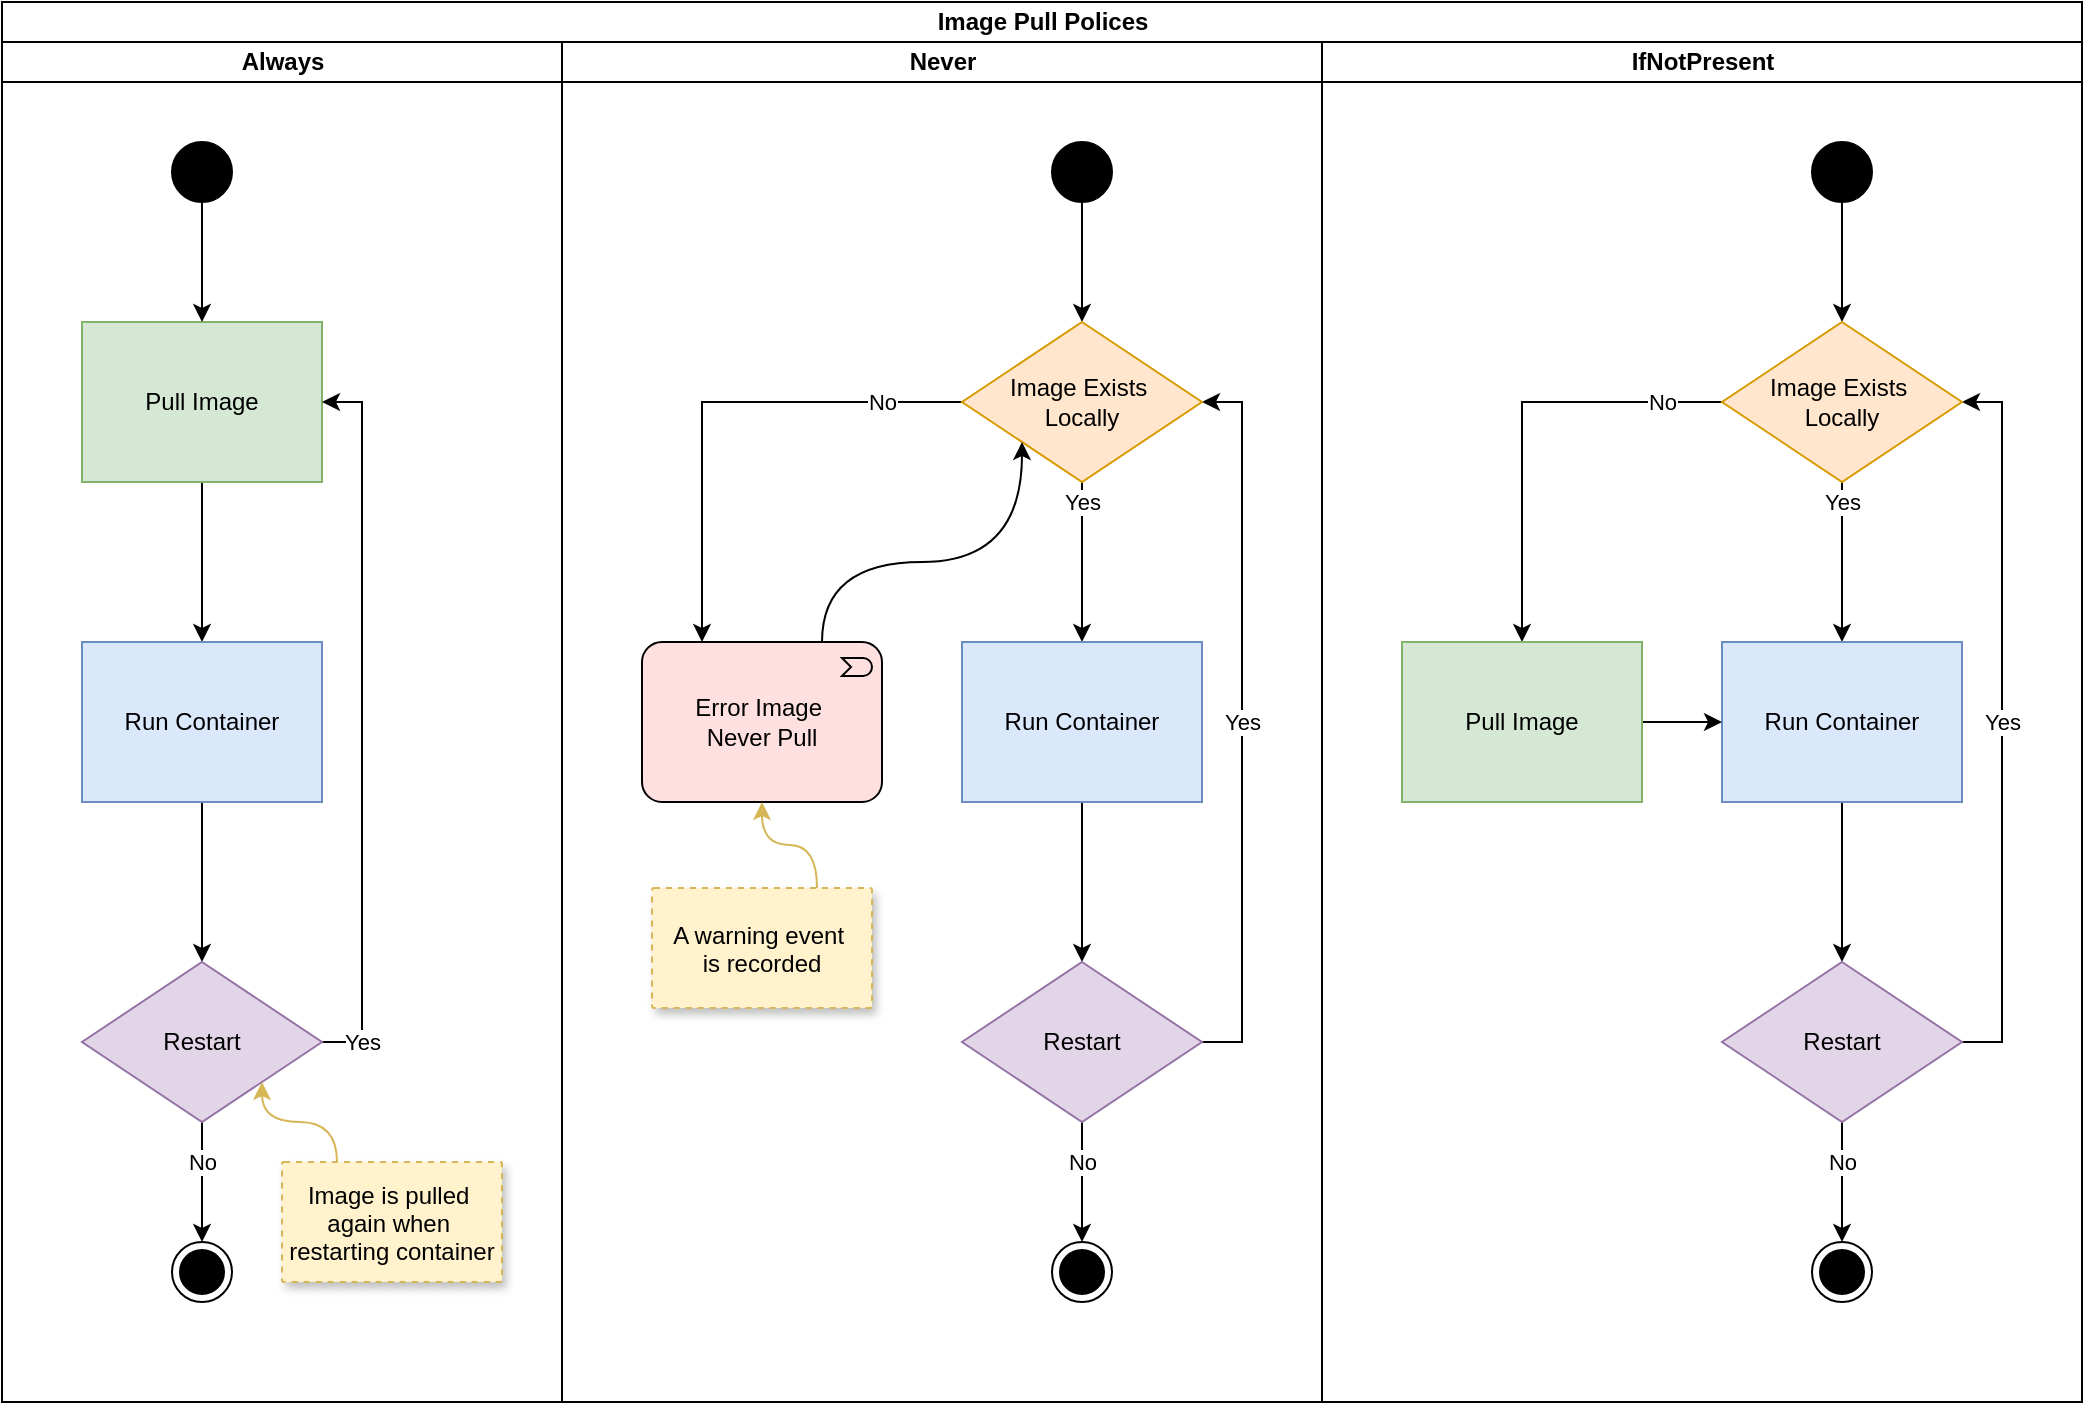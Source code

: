 <mxfile version="24.7.15">
  <diagram name="image-pull" id="XsPK9l1ibMwrTlhPn4SU">
    <mxGraphModel dx="1434" dy="738" grid="1" gridSize="10" guides="1" tooltips="1" connect="1" arrows="1" fold="1" page="1" pageScale="1" pageWidth="850" pageHeight="1100" math="0" shadow="0">
      <root>
        <mxCell id="0" />
        <mxCell id="1" parent="0" />
        <mxCell id="p3y90NvniDVgKJm5j4r2-11" value="Image Pull Polices" style="swimlane;childLayout=stackLayout;resizeParent=1;resizeParentMax=0;startSize=20;html=1;" vertex="1" parent="1">
          <mxGeometry x="80" y="40" width="1040" height="700" as="geometry" />
        </mxCell>
        <mxCell id="p3y90NvniDVgKJm5j4r2-12" value="Always" style="swimlane;startSize=20;html=1;" vertex="1" parent="p3y90NvniDVgKJm5j4r2-11">
          <mxGeometry y="20" width="280" height="680" as="geometry" />
        </mxCell>
        <mxCell id="p3y90NvniDVgKJm5j4r2-3" value="" style="edgeStyle=orthogonalEdgeStyle;rounded=0;orthogonalLoop=1;jettySize=auto;html=1;" edge="1" parent="p3y90NvniDVgKJm5j4r2-12" source="p3y90NvniDVgKJm5j4r2-1" target="p3y90NvniDVgKJm5j4r2-2">
          <mxGeometry relative="1" as="geometry" />
        </mxCell>
        <mxCell id="p3y90NvniDVgKJm5j4r2-1" value="Pull Image" style="rounded=0;whiteSpace=wrap;html=1;fillColor=#d5e8d4;strokeColor=#82b366;" vertex="1" parent="p3y90NvniDVgKJm5j4r2-12">
          <mxGeometry x="40" y="140" width="120" height="80" as="geometry" />
        </mxCell>
        <mxCell id="p3y90NvniDVgKJm5j4r2-5" value="" style="edgeStyle=orthogonalEdgeStyle;rounded=0;orthogonalLoop=1;jettySize=auto;html=1;" edge="1" parent="p3y90NvniDVgKJm5j4r2-12" source="p3y90NvniDVgKJm5j4r2-2" target="p3y90NvniDVgKJm5j4r2-4">
          <mxGeometry relative="1" as="geometry" />
        </mxCell>
        <mxCell id="p3y90NvniDVgKJm5j4r2-2" value="Run Container" style="rounded=0;whiteSpace=wrap;html=1;fillColor=#dae8fc;strokeColor=#6c8ebf;" vertex="1" parent="p3y90NvniDVgKJm5j4r2-12">
          <mxGeometry x="40" y="300" width="120" height="80" as="geometry" />
        </mxCell>
        <mxCell id="p3y90NvniDVgKJm5j4r2-8" value="Yes" style="edgeStyle=orthogonalEdgeStyle;rounded=0;orthogonalLoop=1;jettySize=auto;html=1;exitX=1;exitY=0.5;exitDx=0;exitDy=0;entryX=1;entryY=0.5;entryDx=0;entryDy=0;" edge="1" parent="p3y90NvniDVgKJm5j4r2-12" source="p3y90NvniDVgKJm5j4r2-4" target="p3y90NvniDVgKJm5j4r2-1">
          <mxGeometry x="-0.889" relative="1" as="geometry">
            <mxPoint as="offset" />
          </mxGeometry>
        </mxCell>
        <mxCell id="p3y90NvniDVgKJm5j4r2-10" value="No" style="edgeStyle=orthogonalEdgeStyle;rounded=0;orthogonalLoop=1;jettySize=auto;html=1;exitX=0.5;exitY=1;exitDx=0;exitDy=0;" edge="1" parent="p3y90NvniDVgKJm5j4r2-12" source="p3y90NvniDVgKJm5j4r2-4" target="p3y90NvniDVgKJm5j4r2-9">
          <mxGeometry x="-0.333" relative="1" as="geometry">
            <mxPoint as="offset" />
          </mxGeometry>
        </mxCell>
        <mxCell id="p3y90NvniDVgKJm5j4r2-4" value="Restart" style="rhombus;whiteSpace=wrap;html=1;fillColor=#e1d5e7;strokeColor=#9673a6;rounded=0;" vertex="1" parent="p3y90NvniDVgKJm5j4r2-12">
          <mxGeometry x="40" y="460" width="120" height="80" as="geometry" />
        </mxCell>
        <mxCell id="p3y90NvniDVgKJm5j4r2-7" style="edgeStyle=orthogonalEdgeStyle;rounded=0;orthogonalLoop=1;jettySize=auto;html=1;" edge="1" parent="p3y90NvniDVgKJm5j4r2-12" source="p3y90NvniDVgKJm5j4r2-6" target="p3y90NvniDVgKJm5j4r2-1">
          <mxGeometry relative="1" as="geometry" />
        </mxCell>
        <mxCell id="p3y90NvniDVgKJm5j4r2-6" value="" style="ellipse;fillColor=strokeColor;html=1;" vertex="1" parent="p3y90NvniDVgKJm5j4r2-12">
          <mxGeometry x="85" y="50" width="30" height="30" as="geometry" />
        </mxCell>
        <mxCell id="p3y90NvniDVgKJm5j4r2-9" value="" style="ellipse;html=1;shape=endState;fillColor=strokeColor;" vertex="1" parent="p3y90NvniDVgKJm5j4r2-12">
          <mxGeometry x="85" y="600" width="30" height="30" as="geometry" />
        </mxCell>
        <mxCell id="p3y90NvniDVgKJm5j4r2-55" style="edgeStyle=orthogonalEdgeStyle;rounded=0;orthogonalLoop=1;jettySize=auto;html=1;exitX=0.25;exitY=0;exitDx=0;exitDy=0;entryX=1;entryY=1;entryDx=0;entryDy=0;curved=1;fillColor=#fff2cc;strokeColor=#d6b656;" edge="1" parent="p3y90NvniDVgKJm5j4r2-12" source="p3y90NvniDVgKJm5j4r2-51" target="p3y90NvniDVgKJm5j4r2-4">
          <mxGeometry relative="1" as="geometry" />
        </mxCell>
        <mxCell id="p3y90NvniDVgKJm5j4r2-51" value="Image is pulled &#xa;again when &#xa;restarting container" style="strokeColor=#d6b656;shadow=1;strokeWidth=1;rounded=1;absoluteArcSize=1;arcSize=2;fillColor=#fff2cc;dashed=1;" vertex="1" parent="p3y90NvniDVgKJm5j4r2-12">
          <mxGeometry x="140" y="560" width="110" height="60" as="geometry" />
        </mxCell>
        <mxCell id="p3y90NvniDVgKJm5j4r2-13" value="Never" style="swimlane;startSize=20;html=1;" vertex="1" parent="p3y90NvniDVgKJm5j4r2-11">
          <mxGeometry x="280" y="20" width="380" height="680" as="geometry" />
        </mxCell>
        <mxCell id="p3y90NvniDVgKJm5j4r2-15" value="Yes" style="edgeStyle=orthogonalEdgeStyle;rounded=0;orthogonalLoop=1;jettySize=auto;html=1;exitX=0.5;exitY=1;exitDx=0;exitDy=0;" edge="1" parent="p3y90NvniDVgKJm5j4r2-13" source="p3y90NvniDVgKJm5j4r2-25" target="p3y90NvniDVgKJm5j4r2-18">
          <mxGeometry x="-0.75" relative="1" as="geometry">
            <mxPoint x="260" y="220" as="sourcePoint" />
            <mxPoint as="offset" />
          </mxGeometry>
        </mxCell>
        <mxCell id="p3y90NvniDVgKJm5j4r2-17" value="" style="edgeStyle=orthogonalEdgeStyle;rounded=0;orthogonalLoop=1;jettySize=auto;html=1;" edge="1" parent="p3y90NvniDVgKJm5j4r2-13" source="p3y90NvniDVgKJm5j4r2-18" target="p3y90NvniDVgKJm5j4r2-21">
          <mxGeometry relative="1" as="geometry" />
        </mxCell>
        <mxCell id="p3y90NvniDVgKJm5j4r2-18" value="Run Container" style="rounded=0;whiteSpace=wrap;html=1;fillColor=#dae8fc;strokeColor=#6c8ebf;" vertex="1" parent="p3y90NvniDVgKJm5j4r2-13">
          <mxGeometry x="200" y="300" width="120" height="80" as="geometry" />
        </mxCell>
        <mxCell id="p3y90NvniDVgKJm5j4r2-19" value="Yes" style="edgeStyle=orthogonalEdgeStyle;rounded=0;orthogonalLoop=1;jettySize=auto;html=1;exitX=1;exitY=0.5;exitDx=0;exitDy=0;entryX=1;entryY=0.5;entryDx=0;entryDy=0;" edge="1" parent="p3y90NvniDVgKJm5j4r2-13" source="p3y90NvniDVgKJm5j4r2-21" target="p3y90NvniDVgKJm5j4r2-25">
          <mxGeometry relative="1" as="geometry">
            <mxPoint x="320" y="180" as="targetPoint" />
          </mxGeometry>
        </mxCell>
        <mxCell id="p3y90NvniDVgKJm5j4r2-20" value="No" style="edgeStyle=orthogonalEdgeStyle;rounded=0;orthogonalLoop=1;jettySize=auto;html=1;exitX=0.5;exitY=1;exitDx=0;exitDy=0;" edge="1" parent="p3y90NvniDVgKJm5j4r2-13" source="p3y90NvniDVgKJm5j4r2-21" target="p3y90NvniDVgKJm5j4r2-24">
          <mxGeometry x="-0.333" relative="1" as="geometry">
            <mxPoint as="offset" />
          </mxGeometry>
        </mxCell>
        <mxCell id="p3y90NvniDVgKJm5j4r2-21" value="Restart" style="rhombus;whiteSpace=wrap;html=1;fillColor=#e1d5e7;strokeColor=#9673a6;rounded=0;" vertex="1" parent="p3y90NvniDVgKJm5j4r2-13">
          <mxGeometry x="200" y="460" width="120" height="80" as="geometry" />
        </mxCell>
        <mxCell id="p3y90NvniDVgKJm5j4r2-26" value="" style="edgeStyle=orthogonalEdgeStyle;rounded=0;orthogonalLoop=1;jettySize=auto;html=1;" edge="1" parent="p3y90NvniDVgKJm5j4r2-13" source="p3y90NvniDVgKJm5j4r2-23" target="p3y90NvniDVgKJm5j4r2-25">
          <mxGeometry relative="1" as="geometry" />
        </mxCell>
        <mxCell id="p3y90NvniDVgKJm5j4r2-23" value="" style="ellipse;fillColor=strokeColor;html=1;" vertex="1" parent="p3y90NvniDVgKJm5j4r2-13">
          <mxGeometry x="245" y="50" width="30" height="30" as="geometry" />
        </mxCell>
        <mxCell id="p3y90NvniDVgKJm5j4r2-24" value="" style="ellipse;html=1;shape=endState;fillColor=strokeColor;" vertex="1" parent="p3y90NvniDVgKJm5j4r2-13">
          <mxGeometry x="245" y="600" width="30" height="30" as="geometry" />
        </mxCell>
        <mxCell id="p3y90NvniDVgKJm5j4r2-28" value="No" style="edgeStyle=orthogonalEdgeStyle;rounded=0;orthogonalLoop=1;jettySize=auto;html=1;exitX=0;exitY=0.5;exitDx=0;exitDy=0;entryX=0.25;entryY=0;entryDx=0;entryDy=0;entryPerimeter=0;" edge="1" parent="p3y90NvniDVgKJm5j4r2-13" source="p3y90NvniDVgKJm5j4r2-25" target="p3y90NvniDVgKJm5j4r2-47">
          <mxGeometry x="-0.68" relative="1" as="geometry">
            <mxPoint x="100" y="300" as="targetPoint" />
            <mxPoint as="offset" />
          </mxGeometry>
        </mxCell>
        <mxCell id="p3y90NvniDVgKJm5j4r2-25" value="Image Exists&amp;nbsp;&lt;br&gt;Locally" style="rhombus;whiteSpace=wrap;html=1;fillColor=#ffe6cc;strokeColor=#d79b00;" vertex="1" parent="p3y90NvniDVgKJm5j4r2-13">
          <mxGeometry x="200" y="140" width="120" height="80" as="geometry" />
        </mxCell>
        <mxCell id="p3y90NvniDVgKJm5j4r2-29" style="edgeStyle=orthogonalEdgeStyle;rounded=0;orthogonalLoop=1;jettySize=auto;html=1;exitX=0.75;exitY=0;exitDx=0;exitDy=0;entryX=0;entryY=1;entryDx=0;entryDy=0;exitPerimeter=0;curved=1;" edge="1" parent="p3y90NvniDVgKJm5j4r2-13" source="p3y90NvniDVgKJm5j4r2-47" target="p3y90NvniDVgKJm5j4r2-25">
          <mxGeometry relative="1" as="geometry">
            <mxPoint x="140" y="300" as="sourcePoint" />
            <mxPoint x="210" y="150" as="targetPoint" />
          </mxGeometry>
        </mxCell>
        <mxCell id="p3y90NvniDVgKJm5j4r2-47" value="Error Image&amp;nbsp;&lt;div&gt;Never Pull&lt;/div&gt;" style="html=1;outlineConnect=0;whiteSpace=wrap;fillColor=#FFE0E0;shape=mxgraph.archimate3.application;appType=event;archiType=rounded;" vertex="1" parent="p3y90NvniDVgKJm5j4r2-13">
          <mxGeometry x="40" y="300" width="120" height="80" as="geometry" />
        </mxCell>
        <mxCell id="p3y90NvniDVgKJm5j4r2-53" value="A warning event &#xa;is recorded" style="strokeColor=#d6b656;shadow=1;strokeWidth=1;rounded=1;absoluteArcSize=1;arcSize=2;fillColor=#fff2cc;dashed=1;" vertex="1" parent="p3y90NvniDVgKJm5j4r2-13">
          <mxGeometry x="45" y="423" width="110" height="60" as="geometry" />
        </mxCell>
        <mxCell id="p3y90NvniDVgKJm5j4r2-54" style="edgeStyle=orthogonalEdgeStyle;rounded=0;orthogonalLoop=1;jettySize=auto;html=1;exitX=0.75;exitY=0;exitDx=0;exitDy=0;entryX=0.5;entryY=1;entryDx=0;entryDy=0;entryPerimeter=0;curved=1;fillColor=#fff2cc;strokeColor=#d6b656;" edge="1" parent="p3y90NvniDVgKJm5j4r2-13" source="p3y90NvniDVgKJm5j4r2-53" target="p3y90NvniDVgKJm5j4r2-47">
          <mxGeometry relative="1" as="geometry" />
        </mxCell>
        <mxCell id="p3y90NvniDVgKJm5j4r2-14" value="IfNotPresent" style="swimlane;startSize=20;html=1;" vertex="1" parent="p3y90NvniDVgKJm5j4r2-11">
          <mxGeometry x="660" y="20" width="380" height="680" as="geometry" />
        </mxCell>
        <mxCell id="p3y90NvniDVgKJm5j4r2-31" value="Yes" style="edgeStyle=orthogonalEdgeStyle;rounded=0;orthogonalLoop=1;jettySize=auto;html=1;exitX=0.5;exitY=1;exitDx=0;exitDy=0;" edge="1" parent="p3y90NvniDVgKJm5j4r2-14" source="p3y90NvniDVgKJm5j4r2-41" target="p3y90NvniDVgKJm5j4r2-33">
          <mxGeometry x="-0.75" relative="1" as="geometry">
            <mxPoint x="260" y="220" as="sourcePoint" />
            <mxPoint as="offset" />
          </mxGeometry>
        </mxCell>
        <mxCell id="p3y90NvniDVgKJm5j4r2-32" value="" style="edgeStyle=orthogonalEdgeStyle;rounded=0;orthogonalLoop=1;jettySize=auto;html=1;" edge="1" parent="p3y90NvniDVgKJm5j4r2-14" source="p3y90NvniDVgKJm5j4r2-33" target="p3y90NvniDVgKJm5j4r2-36">
          <mxGeometry relative="1" as="geometry" />
        </mxCell>
        <mxCell id="p3y90NvniDVgKJm5j4r2-33" value="Run Container" style="rounded=0;whiteSpace=wrap;html=1;fillColor=#dae8fc;strokeColor=#6c8ebf;" vertex="1" parent="p3y90NvniDVgKJm5j4r2-14">
          <mxGeometry x="200" y="300" width="120" height="80" as="geometry" />
        </mxCell>
        <mxCell id="p3y90NvniDVgKJm5j4r2-34" value="Yes" style="edgeStyle=orthogonalEdgeStyle;rounded=0;orthogonalLoop=1;jettySize=auto;html=1;exitX=1;exitY=0.5;exitDx=0;exitDy=0;entryX=1;entryY=0.5;entryDx=0;entryDy=0;" edge="1" parent="p3y90NvniDVgKJm5j4r2-14" source="p3y90NvniDVgKJm5j4r2-36" target="p3y90NvniDVgKJm5j4r2-41">
          <mxGeometry relative="1" as="geometry">
            <mxPoint x="320" y="180" as="targetPoint" />
          </mxGeometry>
        </mxCell>
        <mxCell id="p3y90NvniDVgKJm5j4r2-35" value="No" style="edgeStyle=orthogonalEdgeStyle;rounded=0;orthogonalLoop=1;jettySize=auto;html=1;exitX=0.5;exitY=1;exitDx=0;exitDy=0;" edge="1" parent="p3y90NvniDVgKJm5j4r2-14" source="p3y90NvniDVgKJm5j4r2-36" target="p3y90NvniDVgKJm5j4r2-39">
          <mxGeometry x="-0.333" relative="1" as="geometry">
            <mxPoint as="offset" />
          </mxGeometry>
        </mxCell>
        <mxCell id="p3y90NvniDVgKJm5j4r2-36" value="Restart" style="rhombus;whiteSpace=wrap;html=1;fillColor=#e1d5e7;strokeColor=#9673a6;rounded=0;" vertex="1" parent="p3y90NvniDVgKJm5j4r2-14">
          <mxGeometry x="200" y="460" width="120" height="80" as="geometry" />
        </mxCell>
        <mxCell id="p3y90NvniDVgKJm5j4r2-37" value="" style="edgeStyle=orthogonalEdgeStyle;rounded=0;orthogonalLoop=1;jettySize=auto;html=1;" edge="1" parent="p3y90NvniDVgKJm5j4r2-14" source="p3y90NvniDVgKJm5j4r2-38" target="p3y90NvniDVgKJm5j4r2-41">
          <mxGeometry relative="1" as="geometry" />
        </mxCell>
        <mxCell id="p3y90NvniDVgKJm5j4r2-38" value="" style="ellipse;fillColor=strokeColor;html=1;" vertex="1" parent="p3y90NvniDVgKJm5j4r2-14">
          <mxGeometry x="245" y="50" width="30" height="30" as="geometry" />
        </mxCell>
        <mxCell id="p3y90NvniDVgKJm5j4r2-39" value="" style="ellipse;html=1;shape=endState;fillColor=strokeColor;" vertex="1" parent="p3y90NvniDVgKJm5j4r2-14">
          <mxGeometry x="245" y="600" width="30" height="30" as="geometry" />
        </mxCell>
        <mxCell id="p3y90NvniDVgKJm5j4r2-40" value="No" style="edgeStyle=orthogonalEdgeStyle;rounded=0;orthogonalLoop=1;jettySize=auto;html=1;exitX=0;exitY=0.5;exitDx=0;exitDy=0;entryX=0.5;entryY=0;entryDx=0;entryDy=0;" edge="1" parent="p3y90NvniDVgKJm5j4r2-14" source="p3y90NvniDVgKJm5j4r2-41" target="p3y90NvniDVgKJm5j4r2-44">
          <mxGeometry x="-0.727" relative="1" as="geometry">
            <mxPoint x="180" y="230" as="targetPoint" />
            <mxPoint as="offset" />
          </mxGeometry>
        </mxCell>
        <mxCell id="p3y90NvniDVgKJm5j4r2-41" value="Image Exists&amp;nbsp;&lt;br&gt;Locally" style="rhombus;whiteSpace=wrap;html=1;fillColor=#ffe6cc;strokeColor=#d79b00;" vertex="1" parent="p3y90NvniDVgKJm5j4r2-14">
          <mxGeometry x="200" y="140" width="120" height="80" as="geometry" />
        </mxCell>
        <mxCell id="p3y90NvniDVgKJm5j4r2-45" style="edgeStyle=orthogonalEdgeStyle;rounded=0;orthogonalLoop=1;jettySize=auto;html=1;exitX=1;exitY=0.5;exitDx=0;exitDy=0;entryX=0;entryY=0.5;entryDx=0;entryDy=0;" edge="1" parent="p3y90NvniDVgKJm5j4r2-14" source="p3y90NvniDVgKJm5j4r2-44" target="p3y90NvniDVgKJm5j4r2-33">
          <mxGeometry relative="1" as="geometry" />
        </mxCell>
        <mxCell id="p3y90NvniDVgKJm5j4r2-44" value="Pull Image" style="rounded=0;whiteSpace=wrap;html=1;fillColor=#d5e8d4;strokeColor=#82b366;" vertex="1" parent="p3y90NvniDVgKJm5j4r2-14">
          <mxGeometry x="40" y="300" width="120" height="80" as="geometry" />
        </mxCell>
      </root>
    </mxGraphModel>
  </diagram>
</mxfile>

